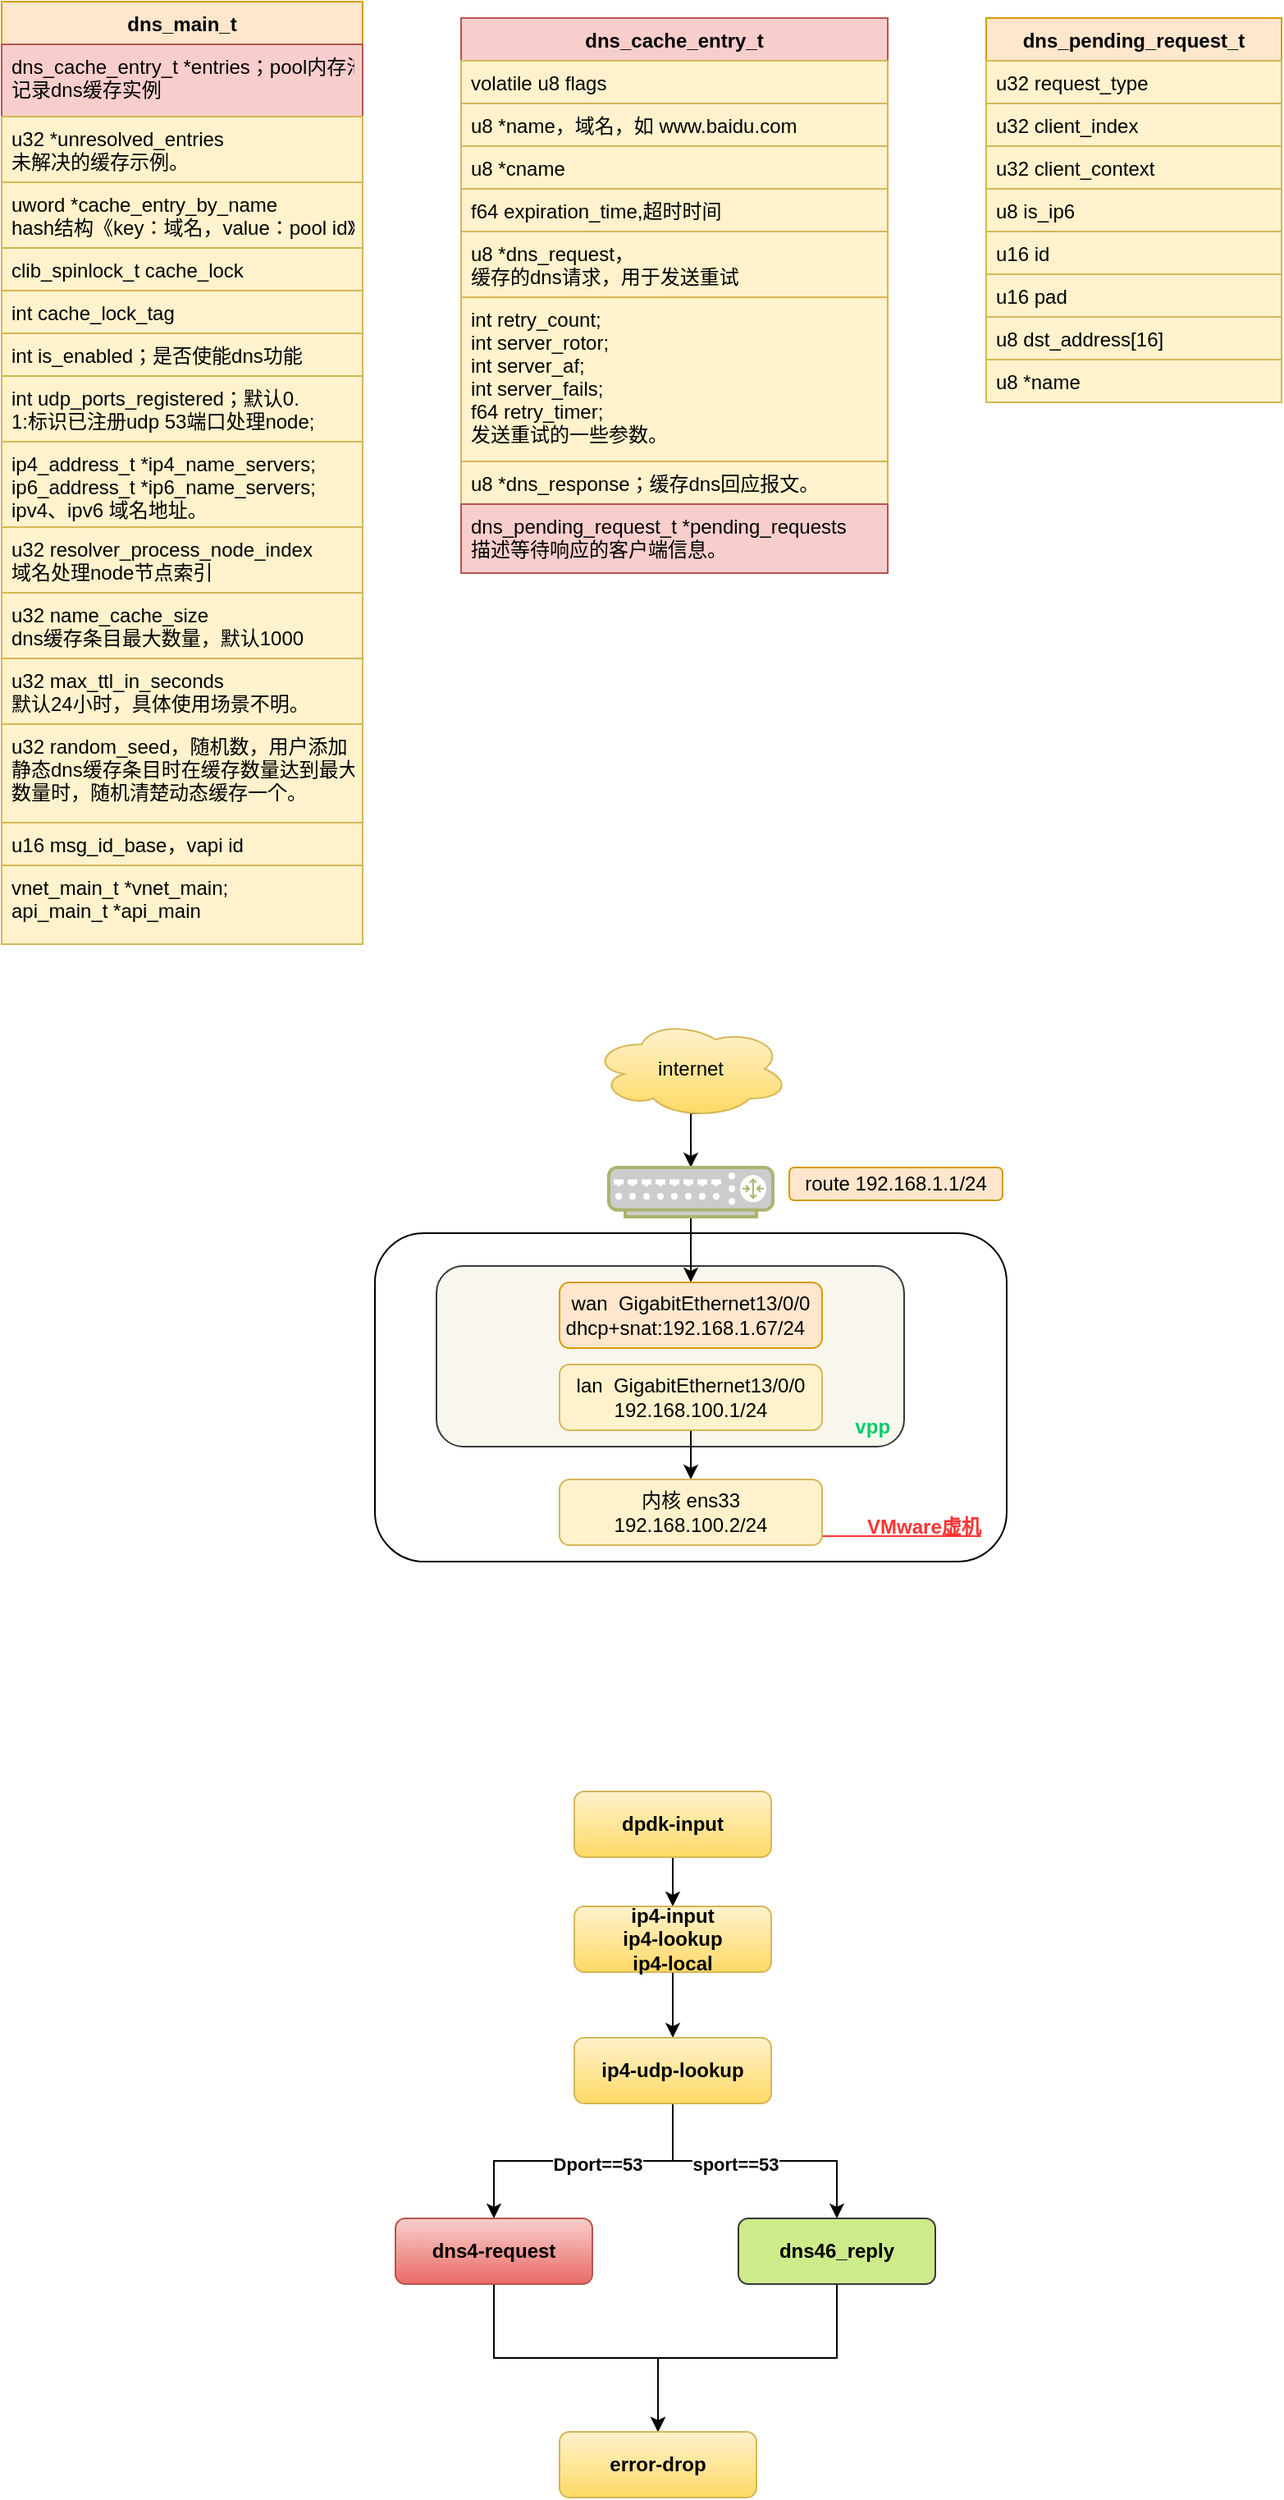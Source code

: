 <mxfile version="14.9.3" type="github">
  <diagram id="LrOjiwraoGgn8fYIWFso" name="Page-1">
    <mxGraphModel dx="782" dy="436" grid="1" gridSize="10" guides="1" tooltips="1" connect="1" arrows="1" fold="1" page="1" pageScale="1" pageWidth="827" pageHeight="1169" math="0" shadow="0">
      <root>
        <mxCell id="0" />
        <mxCell id="1" parent="0" />
        <mxCell id="JksAib5gZETohY2zEiZS-1" value="&lt;br&gt;&lt;br&gt;&lt;br&gt;&lt;br&gt;&lt;br&gt;&lt;br&gt;&lt;br&gt;&lt;br&gt;&lt;br&gt;&lt;br&gt;&lt;br&gt;&amp;nbsp; &amp;nbsp; &amp;nbsp; &amp;nbsp; &amp;nbsp; &amp;nbsp; &amp;nbsp; &amp;nbsp; &amp;nbsp; &amp;nbsp; &amp;nbsp; &amp;nbsp; &amp;nbsp; &amp;nbsp; &amp;nbsp; &amp;nbsp; &amp;nbsp; &amp;nbsp; &amp;nbsp; &amp;nbsp; &amp;nbsp; &amp;nbsp; &amp;nbsp; &amp;nbsp; &amp;nbsp; &amp;nbsp; &amp;nbsp;&lt;font color=&quot;#ff3333&quot;&gt;&lt;b&gt;&lt;u&gt;&amp;nbsp; &amp;nbsp; &amp;nbsp; &amp;nbsp; &amp;nbsp; &amp;nbsp; &amp;nbsp; &amp;nbsp; &amp;nbsp; &amp;nbsp; &amp;nbsp; &amp;nbsp; &amp;nbsp; &amp;nbsp; &amp;nbsp; &amp;nbsp; VMware虚机&lt;/u&gt;&lt;/b&gt;&lt;/font&gt;" style="rounded=1;whiteSpace=wrap;html=1;" vertex="1" parent="1">
          <mxGeometry x="237.5" y="870" width="385" height="200" as="geometry" />
        </mxCell>
        <mxCell id="JksAib5gZETohY2zEiZS-4" value="&lt;b&gt;&lt;font color=&quot;#00cc66&quot;&gt;&amp;nbsp;&lt;br&gt;&lt;br&gt;&lt;br&gt;&lt;br&gt;&lt;br&gt;&lt;br&gt;&amp;nbsp; &amp;nbsp; &amp;nbsp; &amp;nbsp; &amp;nbsp; &amp;nbsp; &amp;nbsp; &amp;nbsp; &amp;nbsp; &amp;nbsp; &amp;nbsp; &amp;nbsp; &amp;nbsp; &amp;nbsp; &amp;nbsp; &amp;nbsp; &amp;nbsp; &amp;nbsp; &amp;nbsp; &amp;nbsp; &amp;nbsp; &amp;nbsp; &amp;nbsp; &amp;nbsp; &amp;nbsp; &amp;nbsp; &amp;nbsp; &amp;nbsp; &amp;nbsp; &amp;nbsp; &amp;nbsp; &amp;nbsp; &amp;nbsp; &amp;nbsp; &amp;nbsp; &amp;nbsp; &amp;nbsp; vpp&lt;/font&gt;&lt;/b&gt;" style="rounded=1;whiteSpace=wrap;html=1;fillColor=#f9f7ed;strokeColor=#36393d;" vertex="1" parent="1">
          <mxGeometry x="275" y="890" width="285" height="110" as="geometry" />
        </mxCell>
        <mxCell id="ZkCBohArZmW88u9ZcdBu-1" value="dns_main_t" style="swimlane;fontStyle=1;align=center;verticalAlign=top;childLayout=stackLayout;horizontal=1;startSize=26;horizontalStack=0;resizeParent=1;resizeParentMax=0;resizeLast=0;collapsible=1;marginBottom=0;fillColor=#ffe6cc;strokeColor=#d79b00;" parent="1" vertex="1">
          <mxGeometry x="10" y="120" width="220" height="574" as="geometry" />
        </mxCell>
        <mxCell id="ZkCBohArZmW88u9ZcdBu-2" value="dns_cache_entry_t *entries；pool内存池&#xa;记录dns缓存实例&#xa;" style="text;fillColor=#f8cecc;align=left;verticalAlign=top;spacingLeft=4;spacingRight=4;overflow=hidden;rotatable=0;points=[[0,0.5],[1,0.5]];portConstraint=eastwest;strokeColor=#b85450;" parent="ZkCBohArZmW88u9ZcdBu-1" vertex="1">
          <mxGeometry y="26" width="220" height="44" as="geometry" />
        </mxCell>
        <mxCell id="ZkCBohArZmW88u9ZcdBu-4" value="u32 *unresolved_entries&#xa;未解决的缓存示例。" style="text;fillColor=#fff2cc;align=left;verticalAlign=top;spacingLeft=4;spacingRight=4;overflow=hidden;rotatable=0;points=[[0,0.5],[1,0.5]];portConstraint=eastwest;strokeColor=#d6b656;" parent="ZkCBohArZmW88u9ZcdBu-1" vertex="1">
          <mxGeometry y="70" width="220" height="40" as="geometry" />
        </mxCell>
        <mxCell id="ZkCBohArZmW88u9ZcdBu-5" value="uword *cache_entry_by_name&#xa;hash结构《key：域名，value：pool id》" style="text;fillColor=#fff2cc;align=left;verticalAlign=top;spacingLeft=4;spacingRight=4;overflow=hidden;rotatable=0;points=[[0,0.5],[1,0.5]];portConstraint=eastwest;strokeColor=#d6b656;" parent="ZkCBohArZmW88u9ZcdBu-1" vertex="1">
          <mxGeometry y="110" width="220" height="40" as="geometry" />
        </mxCell>
        <mxCell id="ZkCBohArZmW88u9ZcdBu-6" value="clib_spinlock_t cache_lock" style="text;fillColor=#fff2cc;align=left;verticalAlign=top;spacingLeft=4;spacingRight=4;overflow=hidden;rotatable=0;points=[[0,0.5],[1,0.5]];portConstraint=eastwest;strokeColor=#d6b656;" parent="ZkCBohArZmW88u9ZcdBu-1" vertex="1">
          <mxGeometry y="150" width="220" height="26" as="geometry" />
        </mxCell>
        <mxCell id="ZkCBohArZmW88u9ZcdBu-7" value="int cache_lock_tag" style="text;fillColor=#fff2cc;align=left;verticalAlign=top;spacingLeft=4;spacingRight=4;overflow=hidden;rotatable=0;points=[[0,0.5],[1,0.5]];portConstraint=eastwest;strokeColor=#d6b656;" parent="ZkCBohArZmW88u9ZcdBu-1" vertex="1">
          <mxGeometry y="176" width="220" height="26" as="geometry" />
        </mxCell>
        <mxCell id="ZkCBohArZmW88u9ZcdBu-8" value="int is_enabled；是否使能dns功能" style="text;fillColor=#fff2cc;align=left;verticalAlign=top;spacingLeft=4;spacingRight=4;overflow=hidden;rotatable=0;points=[[0,0.5],[1,0.5]];portConstraint=eastwest;strokeColor=#d6b656;" parent="ZkCBohArZmW88u9ZcdBu-1" vertex="1">
          <mxGeometry y="202" width="220" height="26" as="geometry" />
        </mxCell>
        <mxCell id="ZkCBohArZmW88u9ZcdBu-9" value="int udp_ports_registered；默认0.&#xa;1:标识已注册udp 53端口处理node;" style="text;fillColor=#fff2cc;align=left;verticalAlign=top;spacingLeft=4;spacingRight=4;overflow=hidden;rotatable=0;points=[[0,0.5],[1,0.5]];portConstraint=eastwest;strokeColor=#d6b656;" parent="ZkCBohArZmW88u9ZcdBu-1" vertex="1">
          <mxGeometry y="228" width="220" height="40" as="geometry" />
        </mxCell>
        <mxCell id="ZkCBohArZmW88u9ZcdBu-10" value="ip4_address_t *ip4_name_servers;&#xa;ip6_address_t *ip6_name_servers;&#xa;ipv4、ipv6 域名地址。" style="text;fillColor=#fff2cc;align=left;verticalAlign=top;spacingLeft=4;spacingRight=4;overflow=hidden;rotatable=0;points=[[0,0.5],[1,0.5]];portConstraint=eastwest;strokeColor=#d6b656;" parent="ZkCBohArZmW88u9ZcdBu-1" vertex="1">
          <mxGeometry y="268" width="220" height="52" as="geometry" />
        </mxCell>
        <mxCell id="ZkCBohArZmW88u9ZcdBu-11" value="u32 resolver_process_node_index&#xa;域名处理node节点索引" style="text;fillColor=#fff2cc;align=left;verticalAlign=top;spacingLeft=4;spacingRight=4;overflow=hidden;rotatable=0;points=[[0,0.5],[1,0.5]];portConstraint=eastwest;strokeColor=#d6b656;" parent="ZkCBohArZmW88u9ZcdBu-1" vertex="1">
          <mxGeometry y="320" width="220" height="40" as="geometry" />
        </mxCell>
        <mxCell id="ZkCBohArZmW88u9ZcdBu-12" value="u32 name_cache_size&#xa;dns缓存条目最大数量，默认1000" style="text;fillColor=#fff2cc;align=left;verticalAlign=top;spacingLeft=4;spacingRight=4;overflow=hidden;rotatable=0;points=[[0,0.5],[1,0.5]];portConstraint=eastwest;strokeColor=#d6b656;" parent="ZkCBohArZmW88u9ZcdBu-1" vertex="1">
          <mxGeometry y="360" width="220" height="40" as="geometry" />
        </mxCell>
        <mxCell id="ZkCBohArZmW88u9ZcdBu-13" value="u32 max_ttl_in_seconds&#xa;默认24小时，具体使用场景不明。" style="text;strokeColor=#d6b656;fillColor=#fff2cc;align=left;verticalAlign=top;spacingLeft=4;spacingRight=4;overflow=hidden;rotatable=0;points=[[0,0.5],[1,0.5]];portConstraint=eastwest;" parent="ZkCBohArZmW88u9ZcdBu-1" vertex="1">
          <mxGeometry y="400" width="220" height="40" as="geometry" />
        </mxCell>
        <mxCell id="ZkCBohArZmW88u9ZcdBu-14" value="u32 random_seed，随机数，用户添加&#xa;静态dns缓存条目时在缓存数量达到最大&#xa;数量时，随机清楚动态缓存一个。" style="text;strokeColor=#d6b656;fillColor=#fff2cc;align=left;verticalAlign=top;spacingLeft=4;spacingRight=4;overflow=hidden;rotatable=0;points=[[0,0.5],[1,0.5]];portConstraint=eastwest;" parent="ZkCBohArZmW88u9ZcdBu-1" vertex="1">
          <mxGeometry y="440" width="220" height="60" as="geometry" />
        </mxCell>
        <mxCell id="ZkCBohArZmW88u9ZcdBu-15" value="u16 msg_id_base，vapi id" style="text;strokeColor=#d6b656;fillColor=#fff2cc;align=left;verticalAlign=top;spacingLeft=4;spacingRight=4;overflow=hidden;rotatable=0;points=[[0,0.5],[1,0.5]];portConstraint=eastwest;" parent="ZkCBohArZmW88u9ZcdBu-1" vertex="1">
          <mxGeometry y="500" width="220" height="26" as="geometry" />
        </mxCell>
        <mxCell id="ZkCBohArZmW88u9ZcdBu-16" value="vnet_main_t *vnet_main;&#xa;api_main_t *api_main" style="text;strokeColor=#d6b656;fillColor=#fff2cc;align=left;verticalAlign=top;spacingLeft=4;spacingRight=4;overflow=hidden;rotatable=0;points=[[0,0.5],[1,0.5]];portConstraint=eastwest;" parent="ZkCBohArZmW88u9ZcdBu-1" vertex="1">
          <mxGeometry y="526" width="220" height="48" as="geometry" />
        </mxCell>
        <mxCell id="ZkCBohArZmW88u9ZcdBu-18" value="dns_cache_entry_t" style="swimlane;fontStyle=1;align=center;verticalAlign=top;childLayout=stackLayout;horizontal=1;startSize=26;horizontalStack=0;resizeParent=1;resizeParentMax=0;resizeLast=0;collapsible=1;marginBottom=0;strokeColor=#b85450;fillColor=#f8cecc;" parent="1" vertex="1">
          <mxGeometry x="290" y="130" width="260" height="338" as="geometry" />
        </mxCell>
        <mxCell id="ZkCBohArZmW88u9ZcdBu-19" value="volatile u8 flags" style="text;fillColor=#fff2cc;align=left;verticalAlign=top;spacingLeft=4;spacingRight=4;overflow=hidden;rotatable=0;points=[[0,0.5],[1,0.5]];portConstraint=eastwest;strokeColor=#d6b656;" parent="ZkCBohArZmW88u9ZcdBu-18" vertex="1">
          <mxGeometry y="26" width="260" height="26" as="geometry" />
        </mxCell>
        <mxCell id="ZkCBohArZmW88u9ZcdBu-21" value="u8 *name，域名，如 www.baidu.com" style="text;fillColor=#fff2cc;align=left;verticalAlign=top;spacingLeft=4;spacingRight=4;overflow=hidden;rotatable=0;points=[[0,0.5],[1,0.5]];portConstraint=eastwest;strokeColor=#d6b656;" parent="ZkCBohArZmW88u9ZcdBu-18" vertex="1">
          <mxGeometry y="52" width="260" height="26" as="geometry" />
        </mxCell>
        <mxCell id="ZkCBohArZmW88u9ZcdBu-22" value="u8 *cname" style="text;fillColor=#fff2cc;align=left;verticalAlign=top;spacingLeft=4;spacingRight=4;overflow=hidden;rotatable=0;points=[[0,0.5],[1,0.5]];portConstraint=eastwest;strokeColor=#d6b656;" parent="ZkCBohArZmW88u9ZcdBu-18" vertex="1">
          <mxGeometry y="78" width="260" height="26" as="geometry" />
        </mxCell>
        <mxCell id="ZkCBohArZmW88u9ZcdBu-23" value="f64 expiration_time,超时时间" style="text;fillColor=#fff2cc;align=left;verticalAlign=top;spacingLeft=4;spacingRight=4;overflow=hidden;rotatable=0;points=[[0,0.5],[1,0.5]];portConstraint=eastwest;strokeColor=#d6b656;" parent="ZkCBohArZmW88u9ZcdBu-18" vertex="1">
          <mxGeometry y="104" width="260" height="26" as="geometry" />
        </mxCell>
        <mxCell id="ZkCBohArZmW88u9ZcdBu-24" value="u8 *dns_request，&#xa;缓存的dns请求，用于发送重试" style="text;fillColor=#fff2cc;align=left;verticalAlign=top;spacingLeft=4;spacingRight=4;overflow=hidden;rotatable=0;points=[[0,0.5],[1,0.5]];portConstraint=eastwest;strokeColor=#d6b656;" parent="ZkCBohArZmW88u9ZcdBu-18" vertex="1">
          <mxGeometry y="130" width="260" height="40" as="geometry" />
        </mxCell>
        <mxCell id="ZkCBohArZmW88u9ZcdBu-25" value="int retry_count;&#xa;int server_rotor;&#xa;int server_af;&#xa;int server_fails;&#xa;f64 retry_timer;&#xa;发送重试的一些参数。" style="text;fillColor=#fff2cc;align=left;verticalAlign=top;spacingLeft=4;spacingRight=4;overflow=hidden;rotatable=0;points=[[0,0.5],[1,0.5]];portConstraint=eastwest;strokeColor=#d6b656;" parent="ZkCBohArZmW88u9ZcdBu-18" vertex="1">
          <mxGeometry y="170" width="260" height="100" as="geometry" />
        </mxCell>
        <mxCell id="ZkCBohArZmW88u9ZcdBu-26" value="u8 *dns_response；缓存dns回应报文。" style="text;fillColor=#fff2cc;align=left;verticalAlign=top;spacingLeft=4;spacingRight=4;overflow=hidden;rotatable=0;points=[[0,0.5],[1,0.5]];portConstraint=eastwest;strokeColor=#d6b656;" parent="ZkCBohArZmW88u9ZcdBu-18" vertex="1">
          <mxGeometry y="270" width="260" height="26" as="geometry" />
        </mxCell>
        <mxCell id="ZkCBohArZmW88u9ZcdBu-27" value="dns_pending_request_t *pending_requests&#xa;描述等待响应的客户端信息。" style="text;fillColor=#f8cecc;align=left;verticalAlign=top;spacingLeft=4;spacingRight=4;overflow=hidden;rotatable=0;points=[[0,0.5],[1,0.5]];portConstraint=eastwest;strokeColor=#b85450;" parent="ZkCBohArZmW88u9ZcdBu-18" vertex="1">
          <mxGeometry y="296" width="260" height="42" as="geometry" />
        </mxCell>
        <mxCell id="ZkCBohArZmW88u9ZcdBu-29" value="dns_pending_request_t" style="swimlane;fontStyle=1;align=center;verticalAlign=top;childLayout=stackLayout;horizontal=1;startSize=26;horizontalStack=0;resizeParent=1;resizeParentMax=0;resizeLast=0;collapsible=1;marginBottom=0;strokeColor=#d79b00;fillColor=#ffe6cc;" parent="1" vertex="1">
          <mxGeometry x="610" y="130" width="180" height="234" as="geometry" />
        </mxCell>
        <mxCell id="ZkCBohArZmW88u9ZcdBu-30" value="u32 request_type" style="text;fillColor=#fff2cc;align=left;verticalAlign=top;spacingLeft=4;spacingRight=4;overflow=hidden;rotatable=0;points=[[0,0.5],[1,0.5]];portConstraint=eastwest;strokeColor=#d6b656;" parent="ZkCBohArZmW88u9ZcdBu-29" vertex="1">
          <mxGeometry y="26" width="180" height="26" as="geometry" />
        </mxCell>
        <mxCell id="ZkCBohArZmW88u9ZcdBu-32" value="u32 client_index" style="text;fillColor=#fff2cc;align=left;verticalAlign=top;spacingLeft=4;spacingRight=4;overflow=hidden;rotatable=0;points=[[0,0.5],[1,0.5]];portConstraint=eastwest;strokeColor=#d6b656;" parent="ZkCBohArZmW88u9ZcdBu-29" vertex="1">
          <mxGeometry y="52" width="180" height="26" as="geometry" />
        </mxCell>
        <mxCell id="ZkCBohArZmW88u9ZcdBu-33" value="u32 client_context" style="text;fillColor=#fff2cc;align=left;verticalAlign=top;spacingLeft=4;spacingRight=4;overflow=hidden;rotatable=0;points=[[0,0.5],[1,0.5]];portConstraint=eastwest;strokeColor=#d6b656;" parent="ZkCBohArZmW88u9ZcdBu-29" vertex="1">
          <mxGeometry y="78" width="180" height="26" as="geometry" />
        </mxCell>
        <mxCell id="ZkCBohArZmW88u9ZcdBu-34" value="u8 is_ip6" style="text;fillColor=#fff2cc;align=left;verticalAlign=top;spacingLeft=4;spacingRight=4;overflow=hidden;rotatable=0;points=[[0,0.5],[1,0.5]];portConstraint=eastwest;strokeColor=#d6b656;" parent="ZkCBohArZmW88u9ZcdBu-29" vertex="1">
          <mxGeometry y="104" width="180" height="26" as="geometry" />
        </mxCell>
        <mxCell id="ZkCBohArZmW88u9ZcdBu-35" value="u16 id" style="text;fillColor=#fff2cc;align=left;verticalAlign=top;spacingLeft=4;spacingRight=4;overflow=hidden;rotatable=0;points=[[0,0.5],[1,0.5]];portConstraint=eastwest;strokeColor=#d6b656;" parent="ZkCBohArZmW88u9ZcdBu-29" vertex="1">
          <mxGeometry y="130" width="180" height="26" as="geometry" />
        </mxCell>
        <mxCell id="ZkCBohArZmW88u9ZcdBu-36" value="u16 pad" style="text;fillColor=#fff2cc;align=left;verticalAlign=top;spacingLeft=4;spacingRight=4;overflow=hidden;rotatable=0;points=[[0,0.5],[1,0.5]];portConstraint=eastwest;strokeColor=#d6b656;" parent="ZkCBohArZmW88u9ZcdBu-29" vertex="1">
          <mxGeometry y="156" width="180" height="26" as="geometry" />
        </mxCell>
        <mxCell id="ZkCBohArZmW88u9ZcdBu-37" value="u8 dst_address[16]" style="text;fillColor=#fff2cc;align=left;verticalAlign=top;spacingLeft=4;spacingRight=4;overflow=hidden;rotatable=0;points=[[0,0.5],[1,0.5]];portConstraint=eastwest;strokeColor=#d6b656;" parent="ZkCBohArZmW88u9ZcdBu-29" vertex="1">
          <mxGeometry y="182" width="180" height="26" as="geometry" />
        </mxCell>
        <mxCell id="ZkCBohArZmW88u9ZcdBu-38" value="u8 *name" style="text;fillColor=#fff2cc;align=left;verticalAlign=top;spacingLeft=4;spacingRight=4;overflow=hidden;rotatable=0;points=[[0,0.5],[1,0.5]];portConstraint=eastwest;strokeColor=#d6b656;" parent="ZkCBohArZmW88u9ZcdBu-29" vertex="1">
          <mxGeometry y="208" width="180" height="26" as="geometry" />
        </mxCell>
        <mxCell id="JksAib5gZETohY2zEiZS-11" style="edgeStyle=orthogonalEdgeStyle;rounded=0;orthogonalLoop=1;jettySize=auto;html=1;exitX=0.55;exitY=0.95;exitDx=0;exitDy=0;exitPerimeter=0;entryX=0.5;entryY=0;entryDx=0;entryDy=0;entryPerimeter=0;" edge="1" parent="1" source="JksAib5gZETohY2zEiZS-2" target="JksAib5gZETohY2zEiZS-3">
          <mxGeometry relative="1" as="geometry" />
        </mxCell>
        <mxCell id="JksAib5gZETohY2zEiZS-2" value="internet" style="ellipse;shape=cloud;whiteSpace=wrap;html=1;gradientColor=#ffd966;fillColor=#fff2cc;strokeColor=#d6b656;" vertex="1" parent="1">
          <mxGeometry x="370" y="740" width="120" height="60" as="geometry" />
        </mxCell>
        <mxCell id="JksAib5gZETohY2zEiZS-7" style="edgeStyle=orthogonalEdgeStyle;rounded=0;orthogonalLoop=1;jettySize=auto;html=1;exitX=0.5;exitY=1;exitDx=0;exitDy=0;exitPerimeter=0;entryX=0.5;entryY=0;entryDx=0;entryDy=0;" edge="1" parent="1" source="JksAib5gZETohY2zEiZS-3" target="JksAib5gZETohY2zEiZS-5">
          <mxGeometry relative="1" as="geometry" />
        </mxCell>
        <mxCell id="JksAib5gZETohY2zEiZS-3" value="" style="fontColor=#0066CC;verticalAlign=top;verticalLabelPosition=bottom;labelPosition=center;align=center;html=1;outlineConnect=0;fillColor=#CCCCCC;gradientColor=none;gradientDirection=north;strokeWidth=2;shape=mxgraph.networks.router;strokeColor=#ACB36F;" vertex="1" parent="1">
          <mxGeometry x="380" y="830" width="100" height="30" as="geometry" />
        </mxCell>
        <mxCell id="JksAib5gZETohY2zEiZS-5" value="wan&amp;nbsp; GigabitEthernet13/0/0&lt;br&gt;dhcp+snat:192.168.1.67/24&amp;nbsp;&amp;nbsp;" style="rounded=1;whiteSpace=wrap;html=1;fillColor=#ffe6cc;strokeColor=#d79b00;" vertex="1" parent="1">
          <mxGeometry x="350" y="900" width="160" height="40" as="geometry" />
        </mxCell>
        <mxCell id="JksAib5gZETohY2zEiZS-10" value="" style="edgeStyle=orthogonalEdgeStyle;rounded=0;orthogonalLoop=1;jettySize=auto;html=1;" edge="1" parent="1" source="JksAib5gZETohY2zEiZS-8" target="JksAib5gZETohY2zEiZS-9">
          <mxGeometry relative="1" as="geometry" />
        </mxCell>
        <mxCell id="JksAib5gZETohY2zEiZS-8" value="lan&amp;nbsp; GigabitEthernet13/0/0&lt;br&gt;192.168.100.1/24" style="rounded=1;whiteSpace=wrap;html=1;fillColor=#fff2cc;strokeColor=#d6b656;" vertex="1" parent="1">
          <mxGeometry x="350" y="950" width="160" height="40" as="geometry" />
        </mxCell>
        <mxCell id="JksAib5gZETohY2zEiZS-9" value="内核 ens33&lt;br&gt;192.168.100.2/24" style="rounded=1;whiteSpace=wrap;html=1;fillColor=#fff2cc;strokeColor=#d6b656;" vertex="1" parent="1">
          <mxGeometry x="350" y="1020" width="160" height="40" as="geometry" />
        </mxCell>
        <mxCell id="JksAib5gZETohY2zEiZS-12" value="route 192.168.1.1/24" style="rounded=1;whiteSpace=wrap;html=1;fillColor=#ffe6cc;strokeColor=#d79b00;" vertex="1" parent="1">
          <mxGeometry x="490" y="830" width="130" height="20" as="geometry" />
        </mxCell>
        <mxCell id="JksAib5gZETohY2zEiZS-15" value="" style="edgeStyle=orthogonalEdgeStyle;rounded=0;orthogonalLoop=1;jettySize=auto;html=1;fontStyle=1" edge="1" parent="1" source="JksAib5gZETohY2zEiZS-13" target="JksAib5gZETohY2zEiZS-14">
          <mxGeometry relative="1" as="geometry" />
        </mxCell>
        <mxCell id="JksAib5gZETohY2zEiZS-13" value="dpdk-input" style="rounded=1;whiteSpace=wrap;html=1;strokeColor=#d6b656;gradientColor=#ffd966;fillColor=#fff2cc;fontStyle=1" vertex="1" parent="1">
          <mxGeometry x="359" y="1210" width="120" height="40" as="geometry" />
        </mxCell>
        <mxCell id="JksAib5gZETohY2zEiZS-17" value="" style="edgeStyle=orthogonalEdgeStyle;rounded=0;orthogonalLoop=1;jettySize=auto;html=1;fontStyle=1" edge="1" parent="1" source="JksAib5gZETohY2zEiZS-14" target="JksAib5gZETohY2zEiZS-16">
          <mxGeometry relative="1" as="geometry" />
        </mxCell>
        <mxCell id="JksAib5gZETohY2zEiZS-14" value="ip4-input&lt;br&gt;ip4-lookup&lt;br&gt;ip4-local" style="rounded=1;whiteSpace=wrap;html=1;strokeColor=#d6b656;gradientColor=#ffd966;fillColor=#fff2cc;fontStyle=1" vertex="1" parent="1">
          <mxGeometry x="359" y="1280" width="120" height="40" as="geometry" />
        </mxCell>
        <mxCell id="JksAib5gZETohY2zEiZS-19" value="" style="edgeStyle=orthogonalEdgeStyle;rounded=0;orthogonalLoop=1;jettySize=auto;html=1;fontStyle=1" edge="1" parent="1" source="JksAib5gZETohY2zEiZS-16" target="JksAib5gZETohY2zEiZS-18">
          <mxGeometry relative="1" as="geometry" />
        </mxCell>
        <mxCell id="JksAib5gZETohY2zEiZS-22" value="Dport==53" style="edgeLabel;html=1;align=center;verticalAlign=middle;resizable=0;points=[];fontStyle=1" vertex="1" connectable="0" parent="JksAib5gZETohY2zEiZS-19">
          <mxGeometry x="-0.249" y="2" relative="1" as="geometry">
            <mxPoint x="-14" as="offset" />
          </mxGeometry>
        </mxCell>
        <mxCell id="JksAib5gZETohY2zEiZS-21" value="" style="edgeStyle=orthogonalEdgeStyle;rounded=0;orthogonalLoop=1;jettySize=auto;html=1;fontStyle=1" edge="1" parent="1" source="JksAib5gZETohY2zEiZS-16" target="JksAib5gZETohY2zEiZS-20">
          <mxGeometry relative="1" as="geometry" />
        </mxCell>
        <mxCell id="JksAib5gZETohY2zEiZS-23" value="sport==53" style="edgeLabel;html=1;align=center;verticalAlign=middle;resizable=0;points=[];fontStyle=1" vertex="1" connectable="0" parent="JksAib5gZETohY2zEiZS-21">
          <mxGeometry x="-0.148" y="-2" relative="1" as="geometry">
            <mxPoint as="offset" />
          </mxGeometry>
        </mxCell>
        <mxCell id="JksAib5gZETohY2zEiZS-16" value="ip4-udp-lookup" style="rounded=1;whiteSpace=wrap;html=1;strokeColor=#d6b656;gradientColor=#ffd966;fillColor=#fff2cc;fontStyle=1" vertex="1" parent="1">
          <mxGeometry x="359" y="1360" width="120" height="40" as="geometry" />
        </mxCell>
        <mxCell id="JksAib5gZETohY2zEiZS-25" value="" style="edgeStyle=orthogonalEdgeStyle;rounded=0;orthogonalLoop=1;jettySize=auto;html=1;fontStyle=1" edge="1" parent="1" source="JksAib5gZETohY2zEiZS-18" target="JksAib5gZETohY2zEiZS-24">
          <mxGeometry relative="1" as="geometry" />
        </mxCell>
        <mxCell id="JksAib5gZETohY2zEiZS-18" value="dns4-request" style="whiteSpace=wrap;html=1;rounded=1;strokeColor=#b85450;gradientColor=#ea6b66;fillColor=#f8cecc;fontStyle=1" vertex="1" parent="1">
          <mxGeometry x="250" y="1470" width="120" height="40" as="geometry" />
        </mxCell>
        <mxCell id="JksAib5gZETohY2zEiZS-27" value="" style="edgeStyle=orthogonalEdgeStyle;rounded=0;orthogonalLoop=1;jettySize=auto;html=1;entryX=0.5;entryY=0;entryDx=0;entryDy=0;fontStyle=1" edge="1" parent="1" source="JksAib5gZETohY2zEiZS-20" target="JksAib5gZETohY2zEiZS-24">
          <mxGeometry relative="1" as="geometry" />
        </mxCell>
        <mxCell id="JksAib5gZETohY2zEiZS-20" value="dns46_reply" style="rounded=1;whiteSpace=wrap;html=1;strokeColor=#36393d;fillColor=#cdeb8b;fontStyle=1" vertex="1" parent="1">
          <mxGeometry x="459" y="1470" width="120" height="40" as="geometry" />
        </mxCell>
        <mxCell id="JksAib5gZETohY2zEiZS-24" value="error-drop" style="whiteSpace=wrap;html=1;rounded=1;strokeColor=#d6b656;gradientColor=#ffd966;fillColor=#fff2cc;fontStyle=1" vertex="1" parent="1">
          <mxGeometry x="350" y="1600" width="120" height="40" as="geometry" />
        </mxCell>
      </root>
    </mxGraphModel>
  </diagram>
</mxfile>
